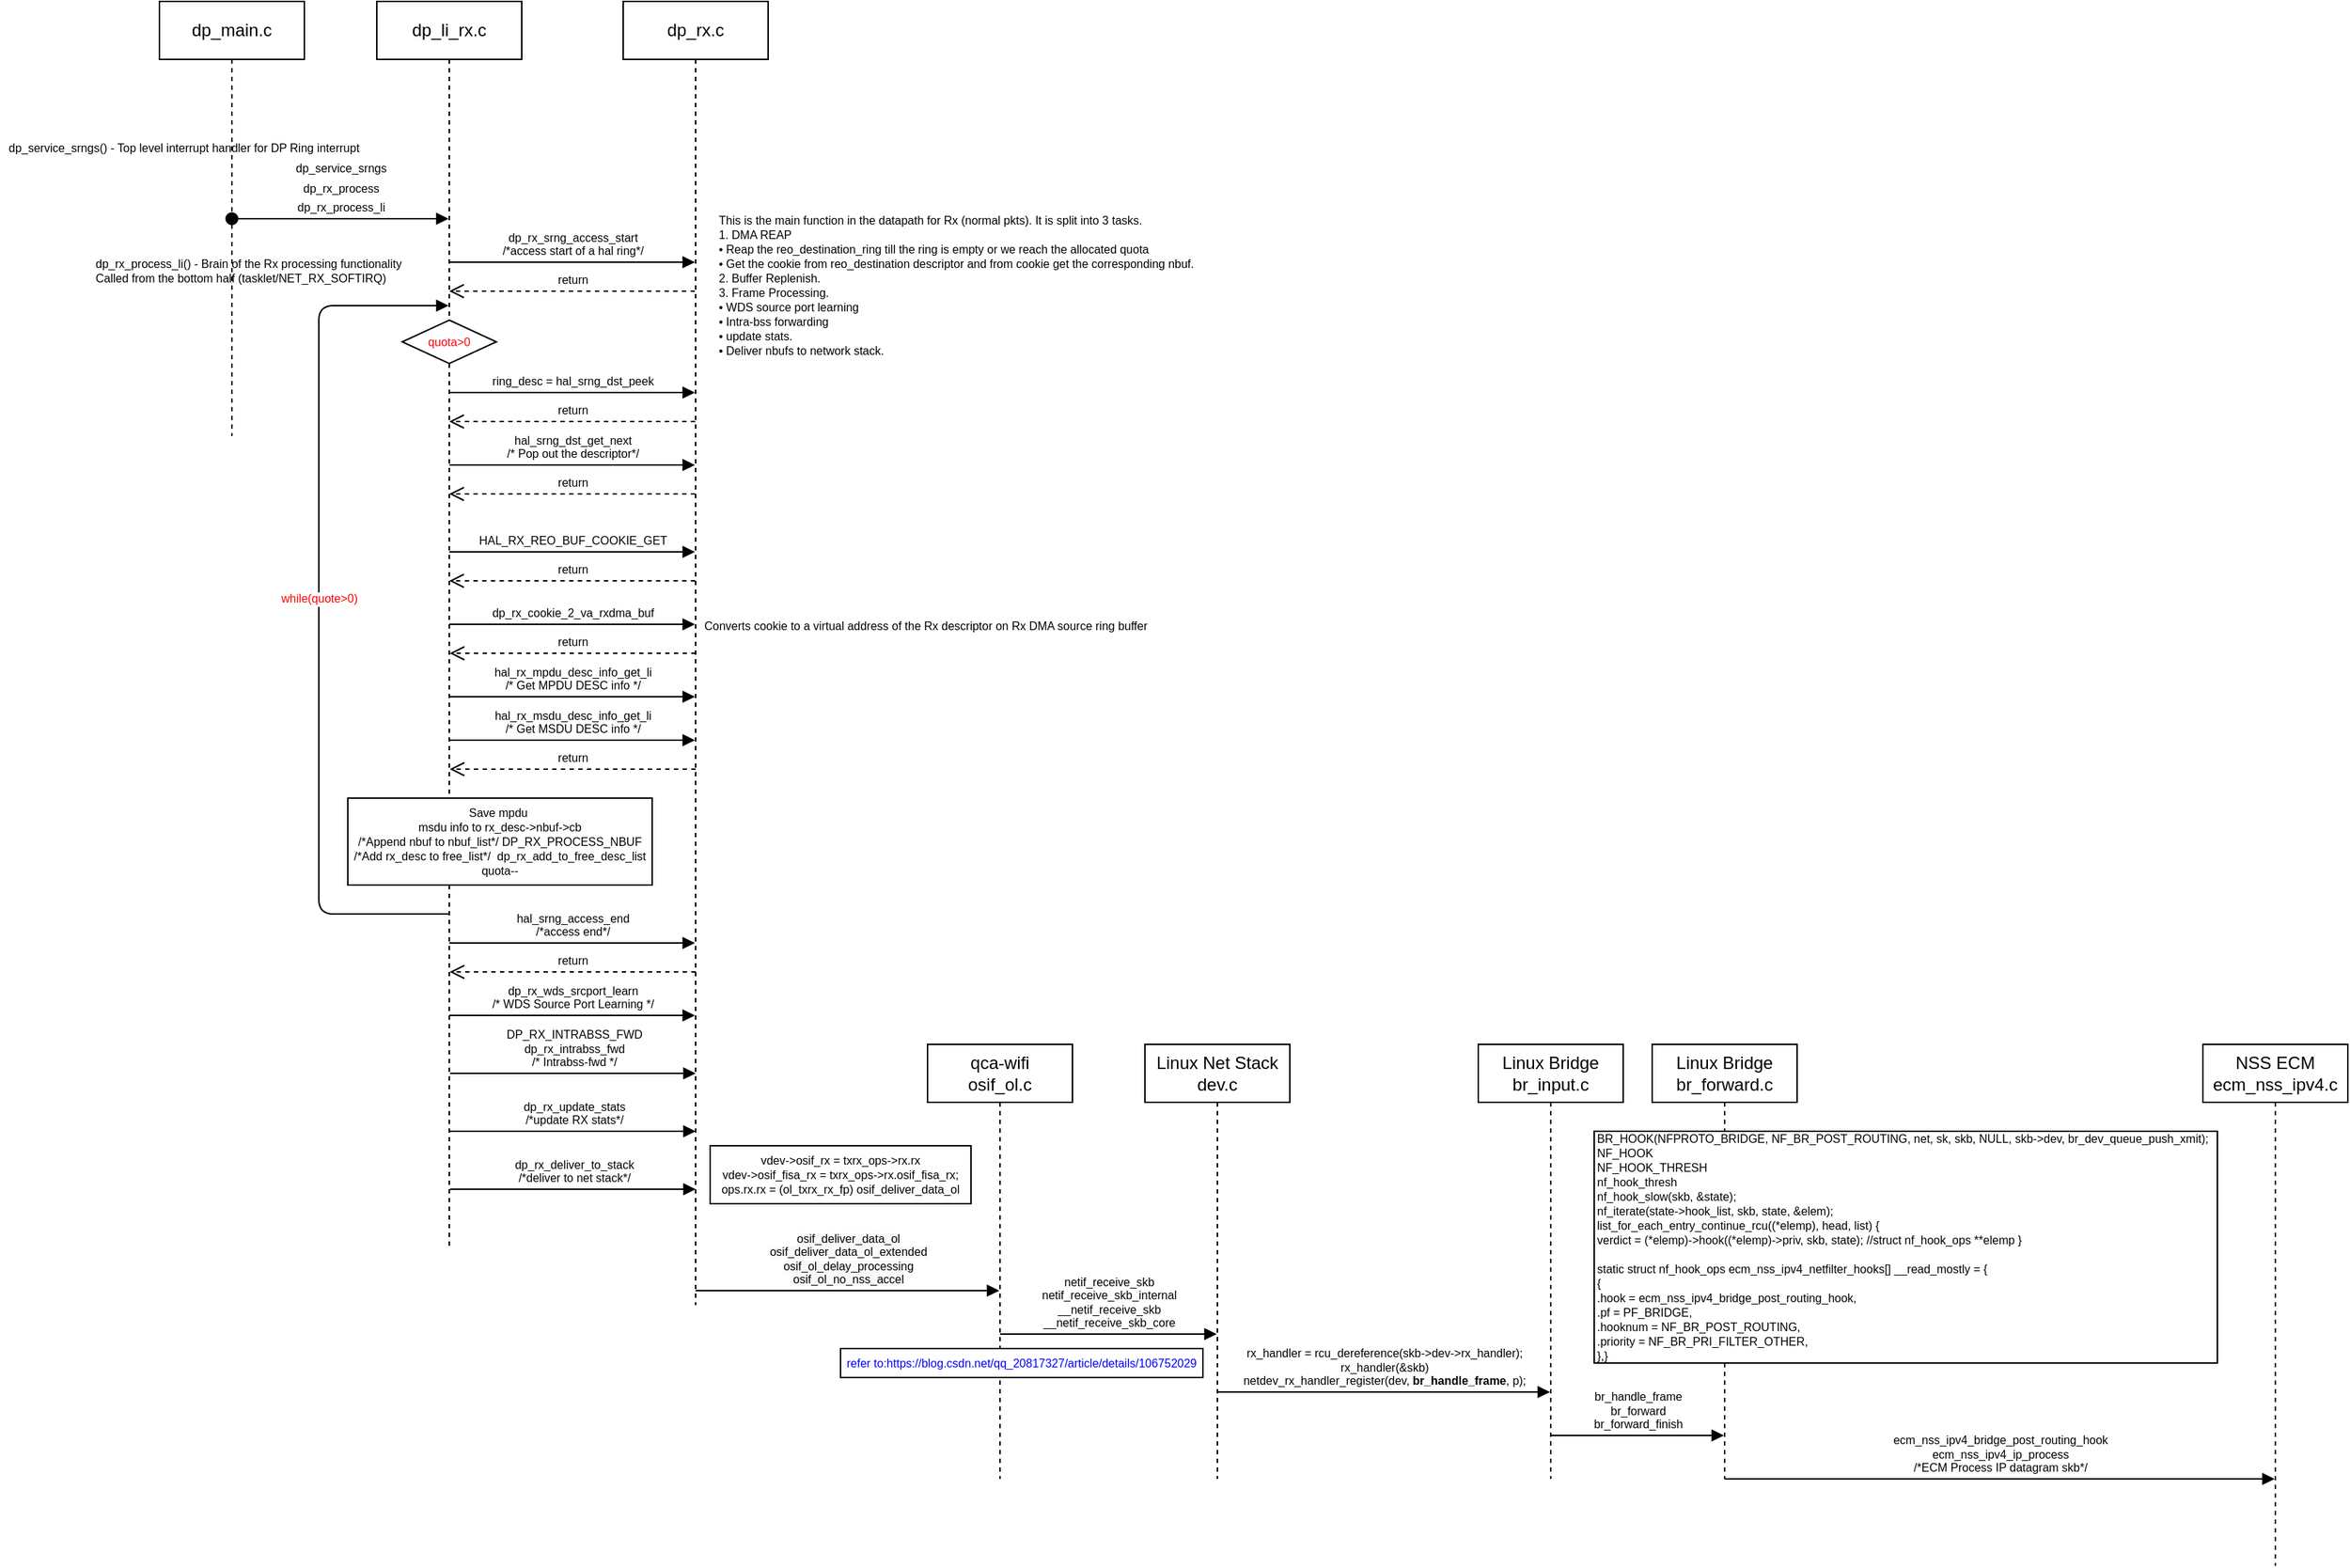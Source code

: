 <mxfile version="20.2.8" type="github">
  <diagram id="kgpKYQtTHZ0yAKxKKP6v" name="Page-1">
    <mxGraphModel dx="1597" dy="1980" grid="1" gridSize="10" guides="1" tooltips="1" connect="1" arrows="0" fold="1" page="1" pageScale="1" pageWidth="850" pageHeight="1100" math="0" shadow="0">
      <root>
        <mxCell id="0" />
        <mxCell id="1" parent="0" />
        <mxCell id="iQTnqGxFuvQCOpup2N1V-44" value="dp_main.c" style="shape=umlLifeline;perimeter=lifelinePerimeter;whiteSpace=wrap;html=1;container=1;collapsible=0;recursiveResize=0;outlineConnect=0;" vertex="1" parent="1">
          <mxGeometry x="150" y="-200" width="100" height="300" as="geometry" />
        </mxCell>
        <mxCell id="iQTnqGxFuvQCOpup2N1V-45" value="dp_li_rx.c" style="shape=umlLifeline;perimeter=lifelinePerimeter;whiteSpace=wrap;html=1;container=1;collapsible=0;recursiveResize=0;outlineConnect=0;" vertex="1" parent="1">
          <mxGeometry x="300" y="-200" width="100" height="860" as="geometry" />
        </mxCell>
        <mxCell id="iQTnqGxFuvQCOpup2N1V-46" value="quota&gt;0" style="rhombus;fontSize=8;fontColor=#FF0000;" vertex="1" parent="iQTnqGxFuvQCOpup2N1V-45">
          <mxGeometry x="17.5" y="220" width="65" height="30" as="geometry" />
        </mxCell>
        <mxCell id="iQTnqGxFuvQCOpup2N1V-47" value="&lt;font style=&quot;font-size: 8px&quot;&gt;dp_rx_srng_access_start&lt;br&gt;/*access start of a hal ring*/&lt;/font&gt;" style="html=1;verticalAlign=bottom;endArrow=block;fontSize=8;" edge="1" parent="iQTnqGxFuvQCOpup2N1V-45" target="iQTnqGxFuvQCOpup2N1V-59">
          <mxGeometry width="80" relative="1" as="geometry">
            <mxPoint x="50" y="180" as="sourcePoint" />
            <mxPoint x="130" y="180" as="targetPoint" />
          </mxGeometry>
        </mxCell>
        <mxCell id="iQTnqGxFuvQCOpup2N1V-48" value="&lt;font color=&quot;#000000&quot;&gt;ring_desc = hal_srng_dst_peek&lt;/font&gt;" style="html=1;verticalAlign=bottom;endArrow=block;fontSize=8;fontColor=#FF0000;" edge="1" parent="iQTnqGxFuvQCOpup2N1V-45" target="iQTnqGxFuvQCOpup2N1V-59">
          <mxGeometry width="80" relative="1" as="geometry">
            <mxPoint x="50" y="270" as="sourcePoint" />
            <mxPoint x="130" y="270" as="targetPoint" />
          </mxGeometry>
        </mxCell>
        <mxCell id="iQTnqGxFuvQCOpup2N1V-49" value="&lt;font color=&quot;#000000&quot;&gt;HAL_RX_REO_BUF_COOKIE_GET&lt;/font&gt;" style="html=1;verticalAlign=bottom;endArrow=block;fontSize=8;fontColor=#FF0000;" edge="1" parent="iQTnqGxFuvQCOpup2N1V-45" target="iQTnqGxFuvQCOpup2N1V-59">
          <mxGeometry width="80" relative="1" as="geometry">
            <mxPoint x="50" y="380" as="sourcePoint" />
            <mxPoint x="130" y="350" as="targetPoint" />
            <Array as="points">
              <mxPoint x="50" y="380" />
            </Array>
          </mxGeometry>
        </mxCell>
        <mxCell id="iQTnqGxFuvQCOpup2N1V-50" value="dp_rx_cookie_2_va_rxdma_buf&lt;br&gt;" style="html=1;verticalAlign=bottom;endArrow=block;fontSize=8;fontColor=#000000;" edge="1" parent="iQTnqGxFuvQCOpup2N1V-45" target="iQTnqGxFuvQCOpup2N1V-59">
          <mxGeometry width="80" relative="1" as="geometry">
            <mxPoint x="50" y="430" as="sourcePoint" />
            <mxPoint x="130" y="430" as="targetPoint" />
          </mxGeometry>
        </mxCell>
        <mxCell id="iQTnqGxFuvQCOpup2N1V-51" value="hal_rx_mpdu_desc_info_get_li&lt;br&gt;/* Get MPDU DESC info */" style="html=1;verticalAlign=bottom;endArrow=block;fontSize=8;fontColor=#000000;" edge="1" parent="iQTnqGxFuvQCOpup2N1V-45" target="iQTnqGxFuvQCOpup2N1V-59">
          <mxGeometry width="80" relative="1" as="geometry">
            <mxPoint x="50" y="480" as="sourcePoint" />
            <mxPoint x="130" y="480" as="targetPoint" />
          </mxGeometry>
        </mxCell>
        <mxCell id="iQTnqGxFuvQCOpup2N1V-52" value="hal_rx_msdu_desc_info_get_li&lt;br&gt;/* Get MSDU DESC info */" style="html=1;verticalAlign=bottom;endArrow=block;fontSize=8;fontColor=#000000;" edge="1" parent="iQTnqGxFuvQCOpup2N1V-45" target="iQTnqGxFuvQCOpup2N1V-59">
          <mxGeometry width="80" relative="1" as="geometry">
            <mxPoint x="50" y="510" as="sourcePoint" />
            <mxPoint x="130" y="510" as="targetPoint" />
          </mxGeometry>
        </mxCell>
        <mxCell id="iQTnqGxFuvQCOpup2N1V-53" value="&lt;font color=&quot;#ff0000&quot;&gt;while(quote&amp;gt;0)&lt;/font&gt;" style="html=1;verticalAlign=bottom;endArrow=block;fontSize=8;fontColor=#000000;" edge="1" parent="iQTnqGxFuvQCOpup2N1V-45" target="iQTnqGxFuvQCOpup2N1V-45">
          <mxGeometry width="80" relative="1" as="geometry">
            <mxPoint x="50" y="630" as="sourcePoint" />
            <mxPoint x="-40" y="210" as="targetPoint" />
            <Array as="points">
              <mxPoint x="-40" y="630" />
              <mxPoint x="-40" y="300" />
              <mxPoint x="-40" y="210" />
            </Array>
          </mxGeometry>
        </mxCell>
        <mxCell id="iQTnqGxFuvQCOpup2N1V-54" value="hal_srng_access_end&lt;br&gt;/*access end*/" style="html=1;verticalAlign=bottom;endArrow=block;fontSize=8;fontColor=#000000;" edge="1" parent="iQTnqGxFuvQCOpup2N1V-45" target="iQTnqGxFuvQCOpup2N1V-59">
          <mxGeometry width="80" relative="1" as="geometry">
            <mxPoint x="50" y="650" as="sourcePoint" />
            <mxPoint x="130" y="650" as="targetPoint" />
            <Array as="points">
              <mxPoint x="140" y="650" />
            </Array>
          </mxGeometry>
        </mxCell>
        <mxCell id="iQTnqGxFuvQCOpup2N1V-55" value="&lt;font color=&quot;#000000&quot;&gt;dp_rx_wds_srcport_learn&lt;br&gt;/* WDS Source Port Learning */&lt;/font&gt;" style="html=1;verticalAlign=bottom;endArrow=block;fontSize=8;fontColor=#FF0000;" edge="1" parent="iQTnqGxFuvQCOpup2N1V-45" target="iQTnqGxFuvQCOpup2N1V-59">
          <mxGeometry width="80" relative="1" as="geometry">
            <mxPoint x="50" y="700" as="sourcePoint" />
            <mxPoint x="130" y="700" as="targetPoint" />
          </mxGeometry>
        </mxCell>
        <mxCell id="iQTnqGxFuvQCOpup2N1V-56" value="&lt;font style=&quot;font-size: 8px&quot;&gt;dp_service_srngs&lt;br&gt;dp_rx_process&lt;br&gt;dp_rx_process_li&lt;/font&gt;" style="html=1;verticalAlign=bottom;startArrow=oval;endArrow=block;startSize=8;" edge="1" parent="1" source="iQTnqGxFuvQCOpup2N1V-44" target="iQTnqGxFuvQCOpup2N1V-45">
          <mxGeometry relative="1" as="geometry">
            <mxPoint x="204.5" y="-40.08" as="sourcePoint" />
            <mxPoint x="345" y="-40" as="targetPoint" />
          </mxGeometry>
        </mxCell>
        <mxCell id="iQTnqGxFuvQCOpup2N1V-57" value="dp_service_srngs() - Top level interrupt handler for DP Ring interrupt" style="text;strokeColor=none;fillColor=none;align=left;verticalAlign=top;spacingLeft=4;spacingRight=4;overflow=hidden;rotatable=0;points=[[0,0.5],[1,0.5]];portConstraint=eastwest;fontSize=8;" vertex="1" parent="1">
          <mxGeometry x="40" y="-110" width="260" height="20" as="geometry" />
        </mxCell>
        <mxCell id="iQTnqGxFuvQCOpup2N1V-58" value="dp_rx_process_li() - Brain of the Rx processing functionality&#xa;Called from the bottom half (tasklet/NET_RX_SOFTIRQ)" style="text;strokeColor=none;fillColor=none;align=left;verticalAlign=top;spacingLeft=4;spacingRight=4;overflow=hidden;rotatable=0;points=[[0,0.5],[1,0.5]];portConstraint=eastwest;fontSize=8;" vertex="1" parent="1">
          <mxGeometry x="100" y="-30" width="230" height="30" as="geometry" />
        </mxCell>
        <mxCell id="iQTnqGxFuvQCOpup2N1V-59" value="dp_rx.c" style="shape=umlLifeline;perimeter=lifelinePerimeter;whiteSpace=wrap;html=1;container=1;collapsible=0;recursiveResize=0;outlineConnect=0;" vertex="1" parent="1">
          <mxGeometry x="470" y="-200" width="100" height="900" as="geometry" />
        </mxCell>
        <mxCell id="iQTnqGxFuvQCOpup2N1V-60" value="&lt;span style=&quot;background-color: rgb(248 , 249 , 250)&quot;&gt;&lt;font color=&quot;#000000&quot;&gt;osif_deliver_data_ol&lt;br&gt;osif_deliver_data_ol_extended&lt;br&gt;osif_ol_delay_processing&lt;br&gt;osif_ol_no_nss_accel&lt;/font&gt;&lt;br&gt;&lt;/span&gt;" style="html=1;verticalAlign=bottom;endArrow=block;fontSize=8;fontColor=#FF0000;" edge="1" parent="iQTnqGxFuvQCOpup2N1V-59" target="iQTnqGxFuvQCOpup2N1V-76">
          <mxGeometry width="80" relative="1" as="geometry">
            <mxPoint x="50" y="890" as="sourcePoint" />
            <mxPoint x="130" y="860" as="targetPoint" />
            <Array as="points">
              <mxPoint x="50" y="890" />
            </Array>
          </mxGeometry>
        </mxCell>
        <mxCell id="iQTnqGxFuvQCOpup2N1V-61" value="return" style="html=1;verticalAlign=bottom;endArrow=open;dashed=1;endSize=8;fontSize=8;" edge="1" parent="1" source="iQTnqGxFuvQCOpup2N1V-59" target="iQTnqGxFuvQCOpup2N1V-45">
          <mxGeometry relative="1" as="geometry">
            <mxPoint x="510" y="20" as="sourcePoint" />
            <mxPoint x="430" y="20" as="targetPoint" />
            <Array as="points">
              <mxPoint x="490" />
              <mxPoint x="450" />
            </Array>
          </mxGeometry>
        </mxCell>
        <mxCell id="iQTnqGxFuvQCOpup2N1V-62" value="hal_srng_dst_get_next&lt;br&gt;/* Pop out the descriptor*/" style="html=1;verticalAlign=bottom;endArrow=block;fontSize=8;" edge="1" parent="1" source="iQTnqGxFuvQCOpup2N1V-45" target="iQTnqGxFuvQCOpup2N1V-59">
          <mxGeometry width="80" relative="1" as="geometry">
            <mxPoint x="350" y="70" as="sourcePoint" />
            <mxPoint x="430" y="70" as="targetPoint" />
            <Array as="points">
              <mxPoint x="410" y="120" />
              <mxPoint x="450" y="120" />
              <mxPoint x="490" y="120" />
            </Array>
          </mxGeometry>
        </mxCell>
        <mxCell id="iQTnqGxFuvQCOpup2N1V-63" value="return" style="html=1;verticalAlign=bottom;endArrow=open;dashed=1;endSize=8;fontSize=8;" edge="1" parent="1">
          <mxGeometry relative="1" as="geometry">
            <mxPoint x="519.69" y="90" as="sourcePoint" />
            <mxPoint x="350.0" y="90" as="targetPoint" />
            <Array as="points">
              <mxPoint x="460.19" y="90" />
            </Array>
          </mxGeometry>
        </mxCell>
        <mxCell id="iQTnqGxFuvQCOpup2N1V-64" value="return" style="html=1;verticalAlign=bottom;endArrow=open;dashed=1;endSize=8;fontSize=8;" edge="1" parent="1">
          <mxGeometry relative="1" as="geometry">
            <mxPoint x="519.69" y="140" as="sourcePoint" />
            <mxPoint x="350.0" y="140" as="targetPoint" />
            <Array as="points">
              <mxPoint x="460.19" y="140" />
            </Array>
          </mxGeometry>
        </mxCell>
        <mxCell id="iQTnqGxFuvQCOpup2N1V-65" value="This is the main function in the datapath for Rx (normal pkts). It is split into 3 tasks.&#xa;1. DMA REAP&#xa;• Reap the reo_destination_ring till the ring is empty or we reach the allocated quota&#xa;• Get the cookie from reo_destination descriptor and from cookie get the corresponding nbuf.&#xa;2. Buffer Replenish.&#xa;3. Frame Processing.&#xa;• WDS source port learning&#xa;• Intra-bss forwarding&#xa;• update stats.&#xa;• Deliver nbufs to network stack." style="text;strokeColor=none;fillColor=none;align=left;verticalAlign=top;spacingLeft=4;spacingRight=4;overflow=hidden;rotatable=0;points=[[0,0.5],[1,0.5]];portConstraint=eastwest;fontSize=8;" vertex="1" parent="1">
          <mxGeometry x="530" y="-60" width="340" height="113" as="geometry" />
        </mxCell>
        <mxCell id="iQTnqGxFuvQCOpup2N1V-66" value="return" style="html=1;verticalAlign=bottom;endArrow=open;dashed=1;endSize=8;fontSize=8;" edge="1" parent="1">
          <mxGeometry relative="1" as="geometry">
            <mxPoint x="519.69" y="200.0" as="sourcePoint" />
            <mxPoint x="350.0" y="200.0" as="targetPoint" />
            <Array as="points">
              <mxPoint x="460.19" y="200" />
            </Array>
          </mxGeometry>
        </mxCell>
        <mxCell id="iQTnqGxFuvQCOpup2N1V-67" value="Converts cookie to a virtual address of the Rx descriptor on Rx DMA source ring buffer" style="text;strokeColor=none;fillColor=none;align=left;verticalAlign=top;spacingLeft=4;spacingRight=4;overflow=hidden;rotatable=0;points=[[0,0.5],[1,0.5]];portConstraint=eastwest;fontSize=8;" vertex="1" parent="1">
          <mxGeometry x="520" y="220" width="320" height="20" as="geometry" />
        </mxCell>
        <mxCell id="iQTnqGxFuvQCOpup2N1V-68" value="return" style="html=1;verticalAlign=bottom;endArrow=open;dashed=1;endSize=8;fontSize=8;" edge="1" parent="1">
          <mxGeometry relative="1" as="geometry">
            <mxPoint x="520.0" y="250.0" as="sourcePoint" />
            <mxPoint x="350.31" y="250.0" as="targetPoint" />
            <Array as="points">
              <mxPoint x="460.5" y="250" />
            </Array>
          </mxGeometry>
        </mxCell>
        <mxCell id="iQTnqGxFuvQCOpup2N1V-69" value="return" style="html=1;verticalAlign=bottom;endArrow=open;dashed=1;endSize=8;fontSize=8;" edge="1" parent="1">
          <mxGeometry relative="1" as="geometry">
            <mxPoint x="520.0" y="330.0" as="sourcePoint" />
            <mxPoint x="350.31" y="330.0" as="targetPoint" />
            <Array as="points">
              <mxPoint x="460.5" y="330" />
            </Array>
          </mxGeometry>
        </mxCell>
        <mxCell id="iQTnqGxFuvQCOpup2N1V-70" value="Save mpdu  &#xa;msdu info to rx_desc-&gt;nbuf-&gt;cb&#xa;/*Append nbuf to nbuf_list*/ DP_RX_PROCESS_NBUF&#xa;/*Add rx_desc to free_list*/  dp_rx_add_to_free_desc_list&#xa;quota--" style="fontStyle=0;fontSize=8;fontColor=#000000;" vertex="1" parent="1">
          <mxGeometry x="280" y="350" width="210" height="60" as="geometry" />
        </mxCell>
        <mxCell id="iQTnqGxFuvQCOpup2N1V-71" value="return" style="html=1;verticalAlign=bottom;endArrow=open;dashed=1;endSize=8;fontSize=8;" edge="1" parent="1">
          <mxGeometry relative="1" as="geometry">
            <mxPoint x="520.0" y="470.0" as="sourcePoint" />
            <mxPoint x="350.31" y="470.0" as="targetPoint" />
            <Array as="points">
              <mxPoint x="460.5" y="470" />
            </Array>
          </mxGeometry>
        </mxCell>
        <mxCell id="iQTnqGxFuvQCOpup2N1V-72" value="&lt;font color=&quot;#000000&quot;&gt;DP_RX_INTRABSS_FWD&lt;br&gt;dp_rx_intrabss_fwd&lt;br&gt;/* Intrabss-fwd */&lt;br&gt;&lt;/font&gt;" style="html=1;verticalAlign=bottom;endArrow=block;fontSize=8;fontColor=#FF0000;" edge="1" parent="1">
          <mxGeometry width="80" relative="1" as="geometry">
            <mxPoint x="350.5" y="540" as="sourcePoint" />
            <mxPoint x="520.0" y="540" as="targetPoint" />
          </mxGeometry>
        </mxCell>
        <mxCell id="iQTnqGxFuvQCOpup2N1V-73" value="&lt;font color=&quot;#000000&quot;&gt;dp_rx_update_stats&lt;br&gt;/*update RX stats*/&lt;br&gt;&lt;/font&gt;" style="html=1;verticalAlign=bottom;endArrow=block;fontSize=8;fontColor=#FF0000;" edge="1" parent="1">
          <mxGeometry width="80" relative="1" as="geometry">
            <mxPoint x="350.5" y="580" as="sourcePoint" />
            <mxPoint x="520.0" y="580" as="targetPoint" />
          </mxGeometry>
        </mxCell>
        <mxCell id="iQTnqGxFuvQCOpup2N1V-74" value="&lt;font color=&quot;#000000&quot;&gt;dp_rx_deliver_to_stack&lt;br&gt;/*deliver to net stack*/&lt;br&gt;&lt;/font&gt;" style="html=1;verticalAlign=bottom;endArrow=block;fontSize=8;fontColor=#FF0000;" edge="1" parent="1">
          <mxGeometry width="80" relative="1" as="geometry">
            <mxPoint x="350.5" y="620" as="sourcePoint" />
            <mxPoint x="520.0" y="620" as="targetPoint" />
          </mxGeometry>
        </mxCell>
        <mxCell id="iQTnqGxFuvQCOpup2N1V-75" value="vdev-&gt;osif_rx = txrx_ops-&gt;rx.rx&#xa;vdev-&gt;osif_fisa_rx = txrx_ops-&gt;rx.osif_fisa_rx;&#xa;ops.rx.rx = (ol_txrx_rx_fp) osif_deliver_data_ol" style="fontStyle=0;fontSize=8;fontColor=#000000;labelPosition=center;verticalLabelPosition=middle;align=center;verticalAlign=middle;" vertex="1" parent="1">
          <mxGeometry x="530" y="590" width="180" height="40" as="geometry" />
        </mxCell>
        <mxCell id="iQTnqGxFuvQCOpup2N1V-76" value="qca-wifi&lt;br&gt;osif_ol.c" style="shape=umlLifeline;perimeter=lifelinePerimeter;whiteSpace=wrap;html=1;container=1;collapsible=0;recursiveResize=0;outlineConnect=0;" vertex="1" parent="1">
          <mxGeometry x="680" y="520" width="100" height="300" as="geometry" />
        </mxCell>
        <mxCell id="iQTnqGxFuvQCOpup2N1V-77" value="&lt;font color=&quot;#000000&quot;&gt;netif_receive_skb&lt;br&gt;netif_receive_skb_internal&lt;br&gt;&lt;div&gt;__netif_receive_skb&lt;/div&gt;&lt;div&gt;__netif_receive_skb_core&lt;/div&gt;&lt;/font&gt;" style="html=1;verticalAlign=bottom;endArrow=block;fontSize=8;fontColor=#FF0000;" edge="1" parent="iQTnqGxFuvQCOpup2N1V-76" target="iQTnqGxFuvQCOpup2N1V-78">
          <mxGeometry width="80" relative="1" as="geometry">
            <mxPoint x="50" y="200" as="sourcePoint" />
            <mxPoint x="130" y="200" as="targetPoint" />
          </mxGeometry>
        </mxCell>
        <mxCell id="iQTnqGxFuvQCOpup2N1V-78" value="Linux Net Stack&lt;br&gt;dev.c" style="shape=umlLifeline;perimeter=lifelinePerimeter;whiteSpace=wrap;html=1;container=1;collapsible=0;recursiveResize=0;outlineConnect=0;" vertex="1" parent="1">
          <mxGeometry x="830" y="520" width="100" height="300" as="geometry" />
        </mxCell>
        <mxCell id="iQTnqGxFuvQCOpup2N1V-79" value="&lt;font color=&quot;#000000&quot;&gt;rx_handler = rcu_dereference(skb-&amp;gt;dev-&amp;gt;rx_handler);&lt;br&gt;rx_handler(&amp;amp;skb)&lt;br&gt;netdev_rx_handler_register(dev, &lt;b&gt;br_handle_frame&lt;/b&gt;, p);&lt;br&gt;&lt;/font&gt;" style="html=1;verticalAlign=bottom;endArrow=block;fontSize=8;fontColor=#0000FF;" edge="1" parent="iQTnqGxFuvQCOpup2N1V-78" target="iQTnqGxFuvQCOpup2N1V-81">
          <mxGeometry width="80" relative="1" as="geometry">
            <mxPoint x="50" y="240" as="sourcePoint" />
            <mxPoint x="130" y="240" as="targetPoint" />
          </mxGeometry>
        </mxCell>
        <mxCell id="iQTnqGxFuvQCOpup2N1V-80" value="refer to:https://blog.csdn.net/qq_20817327/article/details/106752029" style="fontStyle=0;fontSize=8;labelPosition=center;verticalLabelPosition=middle;align=center;verticalAlign=middle;fontColor=#0000FF;" vertex="1" parent="1">
          <mxGeometry x="620" y="730" width="250" height="20" as="geometry" />
        </mxCell>
        <mxCell id="iQTnqGxFuvQCOpup2N1V-81" value="Linux Bridge&lt;br&gt;br_input.c" style="shape=umlLifeline;perimeter=lifelinePerimeter;whiteSpace=wrap;html=1;container=1;collapsible=0;recursiveResize=0;outlineConnect=0;" vertex="1" parent="1">
          <mxGeometry x="1060" y="520" width="100" height="300" as="geometry" />
        </mxCell>
        <mxCell id="iQTnqGxFuvQCOpup2N1V-82" value="&lt;font&gt;br_handle_frame&lt;br&gt;br_forward&lt;br&gt;br_forward_finish&lt;br&gt;&lt;/font&gt;" style="html=1;verticalAlign=bottom;endArrow=block;fontSize=8;" edge="1" parent="iQTnqGxFuvQCOpup2N1V-81" target="iQTnqGxFuvQCOpup2N1V-83">
          <mxGeometry width="80" relative="1" as="geometry">
            <mxPoint x="50" y="270" as="sourcePoint" />
            <mxPoint x="130" y="270" as="targetPoint" />
            <Array as="points">
              <mxPoint x="100" y="270" />
            </Array>
          </mxGeometry>
        </mxCell>
        <mxCell id="iQTnqGxFuvQCOpup2N1V-83" value="Linux Bridge&lt;br&gt;br_forward.c" style="shape=umlLifeline;perimeter=lifelinePerimeter;whiteSpace=wrap;html=1;container=1;collapsible=0;recursiveResize=0;outlineConnect=0;" vertex="1" parent="1">
          <mxGeometry x="1180" y="520" width="100" height="300" as="geometry" />
        </mxCell>
        <mxCell id="iQTnqGxFuvQCOpup2N1V-84" value="BR_HOOK(NFPROTO_BRIDGE, NF_BR_POST_ROUTING, net, sk, skb, NULL, skb-&gt;dev, br_dev_queue_push_xmit);&#xa;NF_HOOK&#xa;NF_HOOK_THRESH&#xa;	nf_hook_thresh&#xa;	nf_hook_slow(skb, &amp;state);&#xa;		nf_iterate(state-&gt;hook_list, skb, state, &amp;elem);&#xa;		list_for_each_entry_continue_rcu((*elemp), head, list) {&#xa;			verdict = (*elemp)-&gt;hook((*elemp)-&gt;priv, skb, state); //struct nf_hook_ops **elemp }&#xa;&#xa;static struct nf_hook_ops ecm_nss_ipv4_netfilter_hooks[] __read_mostly = {&#xa;	{&#xa;		.hook		= ecm_nss_ipv4_bridge_post_routing_hook,&#xa;		.pf		= PF_BRIDGE,&#xa;		.hooknum	= NF_BR_POST_ROUTING,&#xa;		.priority	= NF_BR_PRI_FILTER_OTHER,&#xa;	},}" style="fontStyle=0;fontSize=8;labelPosition=center;verticalLabelPosition=middle;align=left;verticalAlign=middle;" vertex="1" parent="1">
          <mxGeometry x="1140" y="580" width="430" height="160" as="geometry" />
        </mxCell>
        <mxCell id="iQTnqGxFuvQCOpup2N1V-85" value="NSS ECM&lt;br&gt;ecm_nss_ipv4.c" style="shape=umlLifeline;perimeter=lifelinePerimeter;whiteSpace=wrap;html=1;container=1;collapsible=0;recursiveResize=0;outlineConnect=0;" vertex="1" parent="1">
          <mxGeometry x="1560" y="520" width="100" height="360" as="geometry" />
        </mxCell>
        <mxCell id="iQTnqGxFuvQCOpup2N1V-86" value="ecm_nss_ipv4_bridge_post_routing_hook&lt;br&gt;ecm_nss_ipv4_ip_process&lt;br&gt;/*ECM&amp;nbsp;Process IP datagram skb*/" style="html=1;verticalAlign=bottom;endArrow=block;fontSize=8;fontColor=#000000;" edge="1" parent="1" target="iQTnqGxFuvQCOpup2N1V-85">
          <mxGeometry width="80" relative="1" as="geometry">
            <mxPoint x="1230" y="820" as="sourcePoint" />
            <mxPoint x="1310" y="820" as="targetPoint" />
          </mxGeometry>
        </mxCell>
      </root>
    </mxGraphModel>
  </diagram>
</mxfile>
